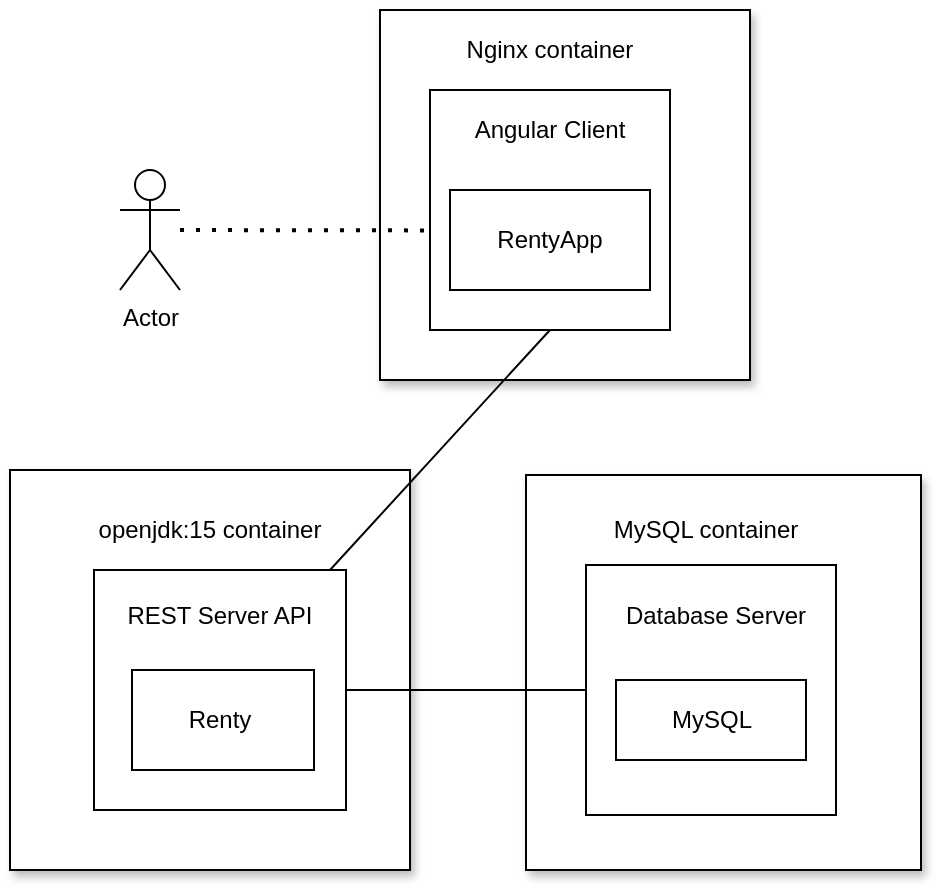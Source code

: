 <mxfile version="14.1.8" type="device"><diagram id="O_YxNEyRVgLnp45iivv6" name="Page-1"><mxGraphModel dx="1874" dy="592" grid="1" gridSize="10" guides="1" tooltips="1" connect="1" arrows="1" fold="1" page="1" pageScale="1" pageWidth="850" pageHeight="1100" math="0" shadow="0"><root><mxCell id="0"/><mxCell id="1" parent="0"/><mxCell id="InSotlGxzdPQhgmE7HSj-44" value="" style="whiteSpace=wrap;html=1;aspect=fixed;shadow=1;" vertex="1" parent="1"><mxGeometry x="256" y="362.5" width="197.5" height="197.5" as="geometry"/></mxCell><mxCell id="InSotlGxzdPQhgmE7HSj-43" value="" style="whiteSpace=wrap;html=1;aspect=fixed;shadow=1;" vertex="1" parent="1"><mxGeometry x="-2" y="360" width="200" height="200" as="geometry"/></mxCell><mxCell id="InSotlGxzdPQhgmE7HSj-31" value="" style="whiteSpace=wrap;html=1;aspect=fixed;shadow=1;" vertex="1" parent="1"><mxGeometry x="183" y="130" width="185" height="185" as="geometry"/></mxCell><mxCell id="InSotlGxzdPQhgmE7HSj-1" value="Actor" style="shape=umlActor;verticalLabelPosition=bottom;verticalAlign=top;html=1;" vertex="1" parent="1"><mxGeometry x="53" y="210" width="30" height="60" as="geometry"/></mxCell><mxCell id="InSotlGxzdPQhgmE7HSj-4" value="" style="whiteSpace=wrap;html=1;aspect=fixed;" vertex="1" parent="1"><mxGeometry x="208" y="170" width="120" height="120" as="geometry"/></mxCell><mxCell id="InSotlGxzdPQhgmE7HSj-5" value="Angular Client" style="text;html=1;strokeColor=none;fillColor=none;align=center;verticalAlign=middle;whiteSpace=wrap;rounded=0;" vertex="1" parent="1"><mxGeometry x="223" y="180" width="90" height="20" as="geometry"/></mxCell><mxCell id="InSotlGxzdPQhgmE7HSj-8" value="" style="whiteSpace=wrap;html=1;aspect=fixed;" vertex="1" parent="1"><mxGeometry x="40" y="410" width="126" height="120" as="geometry"/></mxCell><mxCell id="InSotlGxzdPQhgmE7HSj-9" value="REST Server API" style="text;html=1;strokeColor=none;fillColor=none;align=center;verticalAlign=middle;whiteSpace=wrap;rounded=0;" vertex="1" parent="1"><mxGeometry x="35" y="422.5" width="136" height="20" as="geometry"/></mxCell><mxCell id="InSotlGxzdPQhgmE7HSj-10" value="" style="whiteSpace=wrap;html=1;aspect=fixed;" vertex="1" parent="1"><mxGeometry x="286" y="407.5" width="125" height="125" as="geometry"/></mxCell><mxCell id="InSotlGxzdPQhgmE7HSj-11" value="Database Server" style="text;html=1;strokeColor=none;fillColor=none;align=center;verticalAlign=middle;whiteSpace=wrap;rounded=0;" vertex="1" parent="1"><mxGeometry x="291" y="422.5" width="120" height="20" as="geometry"/></mxCell><mxCell id="InSotlGxzdPQhgmE7HSj-12" value="" style="rounded=0;whiteSpace=wrap;html=1;" vertex="1" parent="1"><mxGeometry x="218" y="220" width="100" height="50" as="geometry"/></mxCell><mxCell id="InSotlGxzdPQhgmE7HSj-13" value="RentyApp" style="text;html=1;strokeColor=none;fillColor=none;align=center;verticalAlign=middle;whiteSpace=wrap;rounded=0;" vertex="1" parent="1"><mxGeometry x="248" y="235" width="40" height="20" as="geometry"/></mxCell><mxCell id="InSotlGxzdPQhgmE7HSj-15" value="" style="rounded=0;whiteSpace=wrap;html=1;" vertex="1" parent="1"><mxGeometry x="59" y="460" width="91" height="50" as="geometry"/></mxCell><mxCell id="InSotlGxzdPQhgmE7HSj-17" value="Renty" style="text;html=1;strokeColor=none;fillColor=none;align=center;verticalAlign=middle;whiteSpace=wrap;rounded=0;" vertex="1" parent="1"><mxGeometry x="80" y="475" width="46" height="20" as="geometry"/></mxCell><mxCell id="InSotlGxzdPQhgmE7HSj-18" value="" style="rounded=0;whiteSpace=wrap;html=1;" vertex="1" parent="1"><mxGeometry x="301" y="465" width="95" height="40" as="geometry"/></mxCell><mxCell id="InSotlGxzdPQhgmE7HSj-19" value="MySQL" style="text;html=1;strokeColor=none;fillColor=none;align=center;verticalAlign=middle;whiteSpace=wrap;rounded=0;" vertex="1" parent="1"><mxGeometry x="328.5" y="475" width="40" height="20" as="geometry"/></mxCell><mxCell id="InSotlGxzdPQhgmE7HSj-21" value="Nginx container" style="text;html=1;strokeColor=none;fillColor=none;align=center;verticalAlign=middle;whiteSpace=wrap;rounded=0;shadow=1;" vertex="1" parent="1"><mxGeometry x="213" y="140" width="110" height="20" as="geometry"/></mxCell><mxCell id="InSotlGxzdPQhgmE7HSj-27" value="openjdk:15 container" style="text;html=1;strokeColor=none;fillColor=none;align=center;verticalAlign=middle;whiteSpace=wrap;rounded=0;shadow=1;" vertex="1" parent="1"><mxGeometry x="35" y="380" width="126" height="20" as="geometry"/></mxCell><mxCell id="InSotlGxzdPQhgmE7HSj-30" value="MySQL container" style="text;html=1;strokeColor=none;fillColor=none;align=center;verticalAlign=middle;whiteSpace=wrap;rounded=0;shadow=1;" vertex="1" parent="1"><mxGeometry x="286" y="380" width="120" height="20" as="geometry"/></mxCell><mxCell id="InSotlGxzdPQhgmE7HSj-45" value="" style="endArrow=none;dashed=1;html=1;dashPattern=1 3;strokeWidth=2;entryX=-0.023;entryY=0.585;entryDx=0;entryDy=0;entryPerimeter=0;" edge="1" parent="1" source="InSotlGxzdPQhgmE7HSj-1" target="InSotlGxzdPQhgmE7HSj-4"><mxGeometry width="50" height="50" relative="1" as="geometry"><mxPoint x="400" y="380" as="sourcePoint"/><mxPoint x="450" y="330" as="targetPoint"/></mxGeometry></mxCell><mxCell id="InSotlGxzdPQhgmE7HSj-46" value="" style="endArrow=none;html=1;entryX=0.5;entryY=1;entryDx=0;entryDy=0;" edge="1" parent="1" source="InSotlGxzdPQhgmE7HSj-8" target="InSotlGxzdPQhgmE7HSj-4"><mxGeometry width="50" height="50" relative="1" as="geometry"><mxPoint x="400" y="380" as="sourcePoint"/><mxPoint x="450" y="330" as="targetPoint"/></mxGeometry></mxCell><mxCell id="InSotlGxzdPQhgmE7HSj-49" value="" style="endArrow=none;html=1;exitX=1;exitY=0.5;exitDx=0;exitDy=0;entryX=0;entryY=0.5;entryDx=0;entryDy=0;" edge="1" parent="1" source="InSotlGxzdPQhgmE7HSj-8" target="InSotlGxzdPQhgmE7HSj-10"><mxGeometry width="50" height="50" relative="1" as="geometry"><mxPoint x="400" y="380" as="sourcePoint"/><mxPoint x="450" y="330" as="targetPoint"/></mxGeometry></mxCell></root></mxGraphModel></diagram></mxfile>